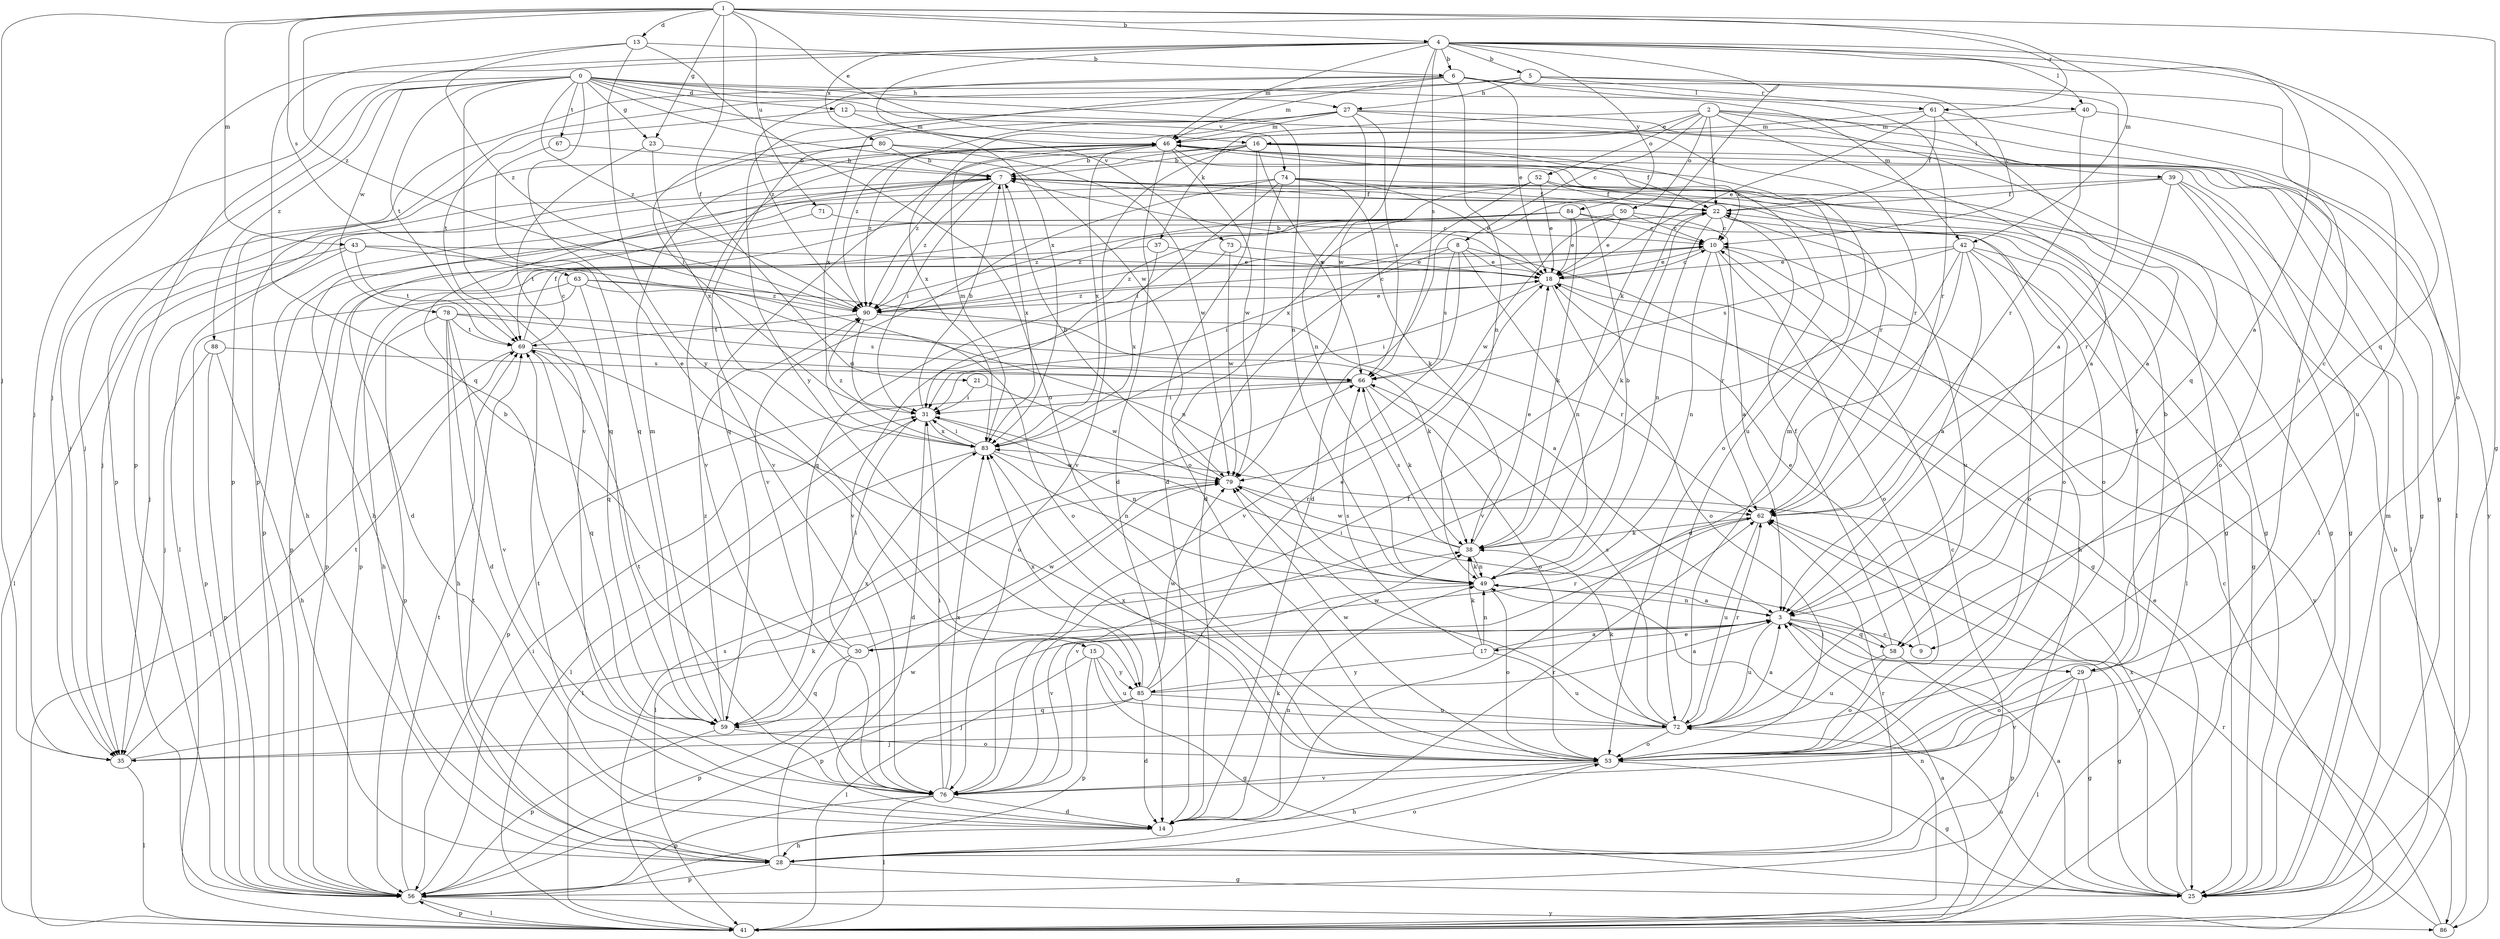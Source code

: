 strict digraph  {
0;
1;
2;
3;
4;
5;
6;
7;
8;
9;
10;
12;
13;
14;
15;
16;
17;
18;
21;
22;
23;
25;
27;
28;
29;
30;
31;
35;
37;
38;
39;
40;
41;
42;
43;
46;
49;
50;
52;
53;
56;
58;
59;
61;
62;
63;
66;
67;
69;
71;
72;
73;
74;
76;
78;
79;
80;
83;
84;
85;
86;
88;
90;
0 -> 12  [label=d];
0 -> 15  [label=e];
0 -> 23  [label=g];
0 -> 27  [label=h];
0 -> 35  [label=j];
0 -> 42  [label=m];
0 -> 49  [label=n];
0 -> 56  [label=p];
0 -> 67  [label=t];
0 -> 69  [label=t];
0 -> 73  [label=v];
0 -> 74  [label=v];
0 -> 76  [label=v];
0 -> 78  [label=w];
0 -> 79  [label=w];
0 -> 88  [label=z];
0 -> 90  [label=z];
1 -> 4  [label=b];
1 -> 13  [label=d];
1 -> 16  [label=e];
1 -> 21  [label=f];
1 -> 23  [label=g];
1 -> 25  [label=g];
1 -> 35  [label=j];
1 -> 42  [label=m];
1 -> 43  [label=m];
1 -> 61  [label=r];
1 -> 63  [label=s];
1 -> 71  [label=u];
1 -> 90  [label=z];
2 -> 3  [label=a];
2 -> 8  [label=c];
2 -> 16  [label=e];
2 -> 22  [label=f];
2 -> 29  [label=i];
2 -> 37  [label=k];
2 -> 39  [label=l];
2 -> 50  [label=o];
2 -> 52  [label=o];
2 -> 58  [label=q];
3 -> 9  [label=c];
3 -> 17  [label=e];
3 -> 25  [label=g];
3 -> 29  [label=i];
3 -> 30  [label=i];
3 -> 49  [label=n];
3 -> 56  [label=p];
3 -> 58  [label=q];
3 -> 72  [label=u];
4 -> 3  [label=a];
4 -> 5  [label=b];
4 -> 6  [label=b];
4 -> 35  [label=j];
4 -> 38  [label=k];
4 -> 40  [label=l];
4 -> 46  [label=m];
4 -> 53  [label=o];
4 -> 56  [label=p];
4 -> 58  [label=q];
4 -> 66  [label=s];
4 -> 79  [label=w];
4 -> 80  [label=x];
4 -> 83  [label=x];
4 -> 84  [label=y];
5 -> 9  [label=c];
5 -> 10  [label=c];
5 -> 27  [label=h];
5 -> 56  [label=p];
5 -> 61  [label=r];
5 -> 85  [label=y];
6 -> 3  [label=a];
6 -> 18  [label=e];
6 -> 40  [label=l];
6 -> 46  [label=m];
6 -> 49  [label=n];
6 -> 56  [label=p];
6 -> 62  [label=r];
6 -> 83  [label=x];
6 -> 90  [label=z];
7 -> 22  [label=f];
7 -> 25  [label=g];
7 -> 28  [label=h];
7 -> 31  [label=i];
7 -> 35  [label=j];
7 -> 41  [label=l];
7 -> 83  [label=x];
7 -> 90  [label=z];
8 -> 18  [label=e];
8 -> 25  [label=g];
8 -> 31  [label=i];
8 -> 49  [label=n];
8 -> 66  [label=s];
8 -> 76  [label=v];
8 -> 90  [label=z];
9 -> 18  [label=e];
10 -> 18  [label=e];
10 -> 28  [label=h];
10 -> 49  [label=n];
10 -> 53  [label=o];
10 -> 56  [label=p];
10 -> 62  [label=r];
12 -> 46  [label=m];
12 -> 62  [label=r];
12 -> 69  [label=t];
13 -> 6  [label=b];
13 -> 53  [label=o];
13 -> 59  [label=q];
13 -> 85  [label=y];
13 -> 90  [label=z];
14 -> 28  [label=h];
14 -> 38  [label=k];
14 -> 49  [label=n];
14 -> 62  [label=r];
14 -> 69  [label=t];
15 -> 25  [label=g];
15 -> 41  [label=l];
15 -> 56  [label=p];
15 -> 72  [label=u];
15 -> 85  [label=y];
16 -> 7  [label=b];
16 -> 10  [label=c];
16 -> 14  [label=d];
16 -> 22  [label=f];
16 -> 25  [label=g];
16 -> 59  [label=q];
16 -> 66  [label=s];
16 -> 76  [label=v];
16 -> 90  [label=z];
17 -> 3  [label=a];
17 -> 38  [label=k];
17 -> 49  [label=n];
17 -> 66  [label=s];
17 -> 72  [label=u];
17 -> 85  [label=y];
18 -> 7  [label=b];
18 -> 10  [label=c];
18 -> 31  [label=i];
18 -> 53  [label=o];
18 -> 86  [label=y];
18 -> 90  [label=z];
21 -> 31  [label=i];
21 -> 79  [label=w];
22 -> 10  [label=c];
22 -> 38  [label=k];
22 -> 49  [label=n];
22 -> 53  [label=o];
22 -> 72  [label=u];
22 -> 90  [label=z];
23 -> 7  [label=b];
23 -> 59  [label=q];
23 -> 83  [label=x];
25 -> 3  [label=a];
25 -> 46  [label=m];
25 -> 62  [label=r];
25 -> 72  [label=u];
25 -> 83  [label=x];
27 -> 25  [label=g];
27 -> 31  [label=i];
27 -> 46  [label=m];
27 -> 49  [label=n];
27 -> 66  [label=s];
27 -> 83  [label=x];
27 -> 86  [label=y];
27 -> 90  [label=z];
28 -> 10  [label=c];
28 -> 25  [label=g];
28 -> 53  [label=o];
28 -> 56  [label=p];
28 -> 62  [label=r];
28 -> 69  [label=t];
28 -> 79  [label=w];
29 -> 7  [label=b];
29 -> 22  [label=f];
29 -> 25  [label=g];
29 -> 41  [label=l];
29 -> 53  [label=o];
29 -> 76  [label=v];
30 -> 7  [label=b];
30 -> 31  [label=i];
30 -> 56  [label=p];
30 -> 59  [label=q];
30 -> 62  [label=r];
30 -> 79  [label=w];
31 -> 7  [label=b];
31 -> 14  [label=d];
31 -> 41  [label=l];
31 -> 49  [label=n];
31 -> 83  [label=x];
35 -> 38  [label=k];
35 -> 41  [label=l];
35 -> 69  [label=t];
37 -> 18  [label=e];
37 -> 56  [label=p];
37 -> 83  [label=x];
38 -> 18  [label=e];
38 -> 49  [label=n];
38 -> 66  [label=s];
38 -> 79  [label=w];
39 -> 14  [label=d];
39 -> 22  [label=f];
39 -> 25  [label=g];
39 -> 41  [label=l];
39 -> 53  [label=o];
39 -> 62  [label=r];
40 -> 46  [label=m];
40 -> 62  [label=r];
40 -> 72  [label=u];
41 -> 3  [label=a];
41 -> 10  [label=c];
41 -> 49  [label=n];
41 -> 56  [label=p];
41 -> 66  [label=s];
42 -> 3  [label=a];
42 -> 14  [label=d];
42 -> 18  [label=e];
42 -> 25  [label=g];
42 -> 41  [label=l];
42 -> 53  [label=o];
42 -> 66  [label=s];
42 -> 76  [label=v];
43 -> 18  [label=e];
43 -> 35  [label=j];
43 -> 41  [label=l];
43 -> 49  [label=n];
43 -> 69  [label=t];
46 -> 7  [label=b];
46 -> 14  [label=d];
46 -> 35  [label=j];
46 -> 41  [label=l];
46 -> 53  [label=o];
46 -> 72  [label=u];
46 -> 76  [label=v];
46 -> 79  [label=w];
46 -> 83  [label=x];
46 -> 90  [label=z];
49 -> 3  [label=a];
49 -> 7  [label=b];
49 -> 38  [label=k];
49 -> 53  [label=o];
49 -> 76  [label=v];
50 -> 3  [label=a];
50 -> 10  [label=c];
50 -> 18  [label=e];
50 -> 69  [label=t];
50 -> 79  [label=w];
52 -> 14  [label=d];
52 -> 18  [label=e];
52 -> 22  [label=f];
52 -> 25  [label=g];
52 -> 56  [label=p];
52 -> 83  [label=x];
53 -> 25  [label=g];
53 -> 28  [label=h];
53 -> 76  [label=v];
53 -> 79  [label=w];
53 -> 83  [label=x];
56 -> 31  [label=i];
56 -> 41  [label=l];
56 -> 69  [label=t];
56 -> 86  [label=y];
58 -> 22  [label=f];
58 -> 31  [label=i];
58 -> 53  [label=o];
58 -> 56  [label=p];
58 -> 72  [label=u];
59 -> 46  [label=m];
59 -> 53  [label=o];
59 -> 56  [label=p];
59 -> 83  [label=x];
59 -> 90  [label=z];
61 -> 3  [label=a];
61 -> 18  [label=e];
61 -> 22  [label=f];
61 -> 41  [label=l];
61 -> 46  [label=m];
62 -> 38  [label=k];
62 -> 72  [label=u];
62 -> 76  [label=v];
63 -> 3  [label=a];
63 -> 28  [label=h];
63 -> 53  [label=o];
63 -> 56  [label=p];
63 -> 59  [label=q];
63 -> 90  [label=z];
66 -> 31  [label=i];
66 -> 38  [label=k];
66 -> 53  [label=o];
66 -> 56  [label=p];
67 -> 7  [label=b];
67 -> 59  [label=q];
69 -> 10  [label=c];
69 -> 22  [label=f];
69 -> 41  [label=l];
69 -> 53  [label=o];
69 -> 59  [label=q];
69 -> 66  [label=s];
71 -> 10  [label=c];
71 -> 14  [label=d];
72 -> 3  [label=a];
72 -> 35  [label=j];
72 -> 38  [label=k];
72 -> 46  [label=m];
72 -> 53  [label=o];
72 -> 62  [label=r];
72 -> 66  [label=s];
72 -> 79  [label=w];
73 -> 18  [label=e];
73 -> 76  [label=v];
73 -> 79  [label=w];
74 -> 18  [label=e];
74 -> 22  [label=f];
74 -> 25  [label=g];
74 -> 28  [label=h];
74 -> 31  [label=i];
74 -> 38  [label=k];
74 -> 53  [label=o];
74 -> 76  [label=v];
76 -> 14  [label=d];
76 -> 22  [label=f];
76 -> 31  [label=i];
76 -> 41  [label=l];
76 -> 56  [label=p];
76 -> 69  [label=t];
76 -> 83  [label=x];
78 -> 14  [label=d];
78 -> 28  [label=h];
78 -> 56  [label=p];
78 -> 62  [label=r];
78 -> 66  [label=s];
78 -> 69  [label=t];
78 -> 76  [label=v];
79 -> 7  [label=b];
79 -> 41  [label=l];
79 -> 62  [label=r];
80 -> 7  [label=b];
80 -> 35  [label=j];
80 -> 62  [label=r];
80 -> 76  [label=v];
80 -> 79  [label=w];
83 -> 31  [label=i];
83 -> 41  [label=l];
83 -> 46  [label=m];
83 -> 49  [label=n];
83 -> 79  [label=w];
83 -> 90  [label=z];
84 -> 10  [label=c];
84 -> 18  [label=e];
84 -> 38  [label=k];
84 -> 53  [label=o];
84 -> 56  [label=p];
84 -> 59  [label=q];
84 -> 90  [label=z];
85 -> 3  [label=a];
85 -> 14  [label=d];
85 -> 18  [label=e];
85 -> 35  [label=j];
85 -> 59  [label=q];
85 -> 72  [label=u];
85 -> 79  [label=w];
85 -> 83  [label=x];
86 -> 7  [label=b];
86 -> 18  [label=e];
86 -> 62  [label=r];
88 -> 28  [label=h];
88 -> 35  [label=j];
88 -> 56  [label=p];
88 -> 66  [label=s];
90 -> 10  [label=c];
90 -> 18  [label=e];
90 -> 31  [label=i];
90 -> 38  [label=k];
90 -> 69  [label=t];
}

